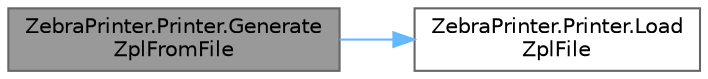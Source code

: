 digraph "ZebraPrinter.Printer.GenerateZplFromFile"
{
 // LATEX_PDF_SIZE
  bgcolor="transparent";
  edge [fontname=Helvetica,fontsize=10,labelfontname=Helvetica,labelfontsize=10];
  node [fontname=Helvetica,fontsize=10,shape=box,height=0.2,width=0.4];
  rankdir="LR";
  Node1 [id="Node000001",label="ZebraPrinter.Printer.Generate\lZplFromFile",height=0.2,width=0.4,color="gray40", fillcolor="grey60", style="filled", fontcolor="black",tooltip=" "];
  Node1 -> Node2 [id="edge1_Node000001_Node000002",color="steelblue1",style="solid",tooltip=" "];
  Node2 [id="Node000002",label="ZebraPrinter.Printer.Load\lZplFile",height=0.2,width=0.4,color="grey40", fillcolor="white", style="filled",URL="$class_zebra_printer_1_1_printer.html#ac6ed42e75ea92e7a5a6aa51de1d1cefd",tooltip=" "];
}
